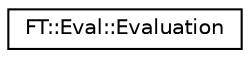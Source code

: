 digraph "Graphical Class Hierarchy"
{
 // LATEX_PDF_SIZE
  edge [fontname="Helvetica",fontsize="10",labelfontname="Helvetica",labelfontsize="10"];
  node [fontname="Helvetica",fontsize="10",shape=record];
  rankdir="LR";
  Node0 [label="FT::Eval::Evaluation",height=0.2,width=0.4,color="black", fillcolor="white", style="filled",URL="$d6/d6f/classFT_1_1Eval_1_1Evaluation.html",tooltip="evaluation mixin class for Feat"];
}
